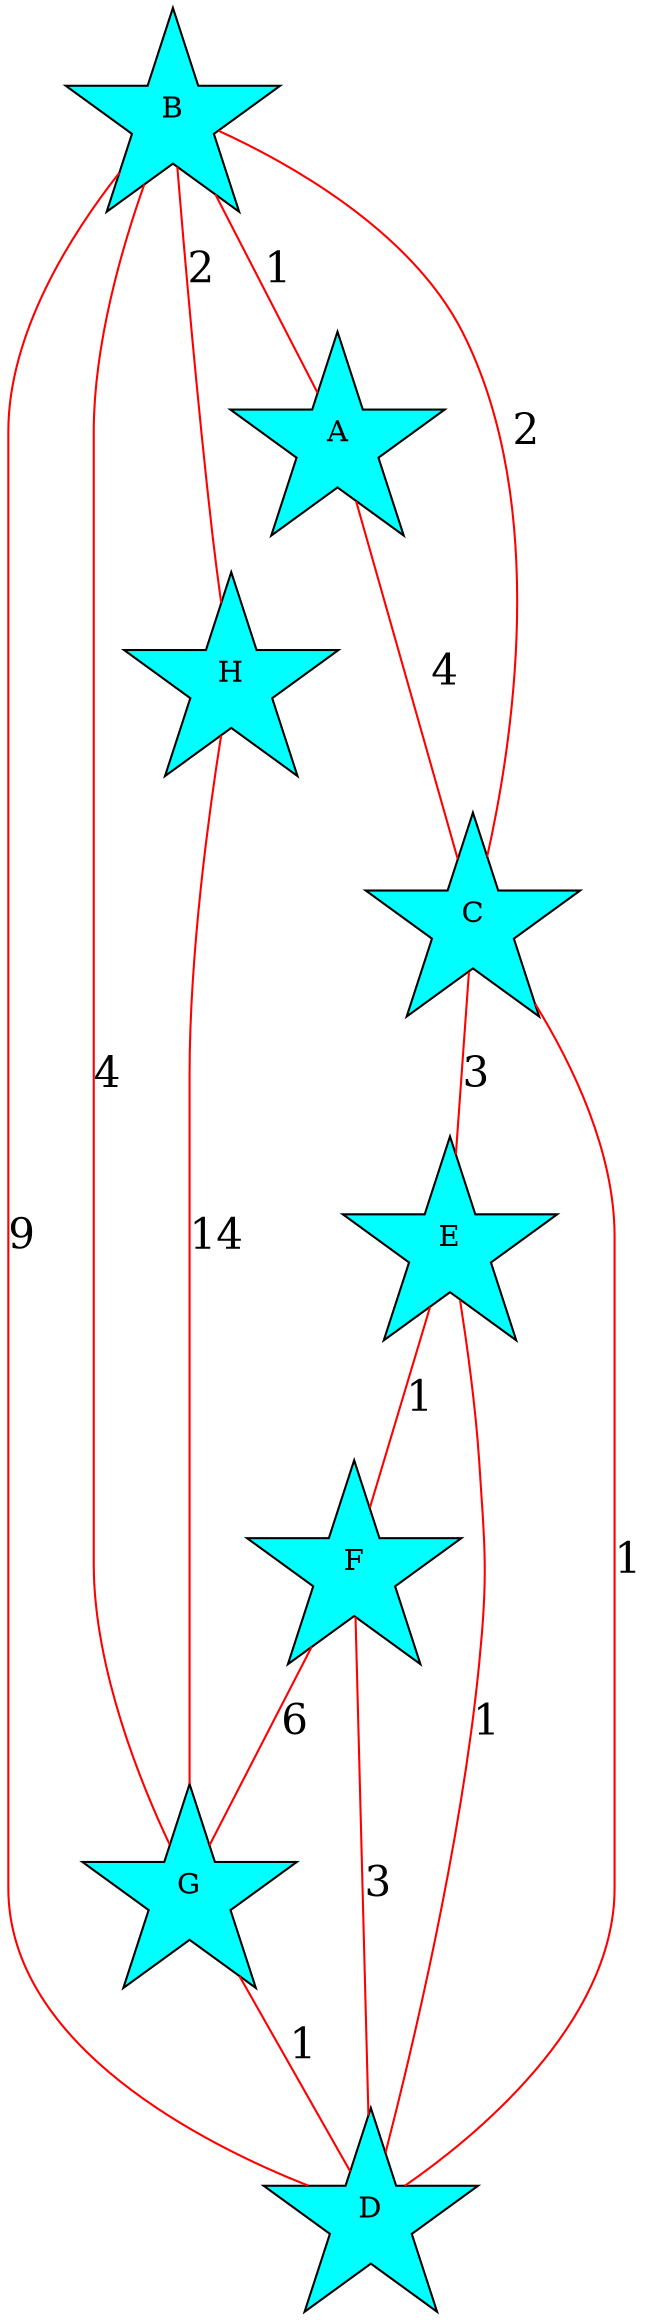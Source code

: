 graph {
node [shape="star" style="filled" fillcolor="aqua"];
edge [fontsize="20pt" color="red"];
B--G [label="4"];
B--H [label="2"];
B--D [label="9"];
B--C [label="2"];
B--A [label="1"];
H--G [label="14"];
A--C [label="4"];
C--D [label="1"];
C--E [label="3"];
E--D [label="1"];
E--F [label="1"];
F--D [label="3"];
F--G [label="6"];
G--D [label="1"];
}
